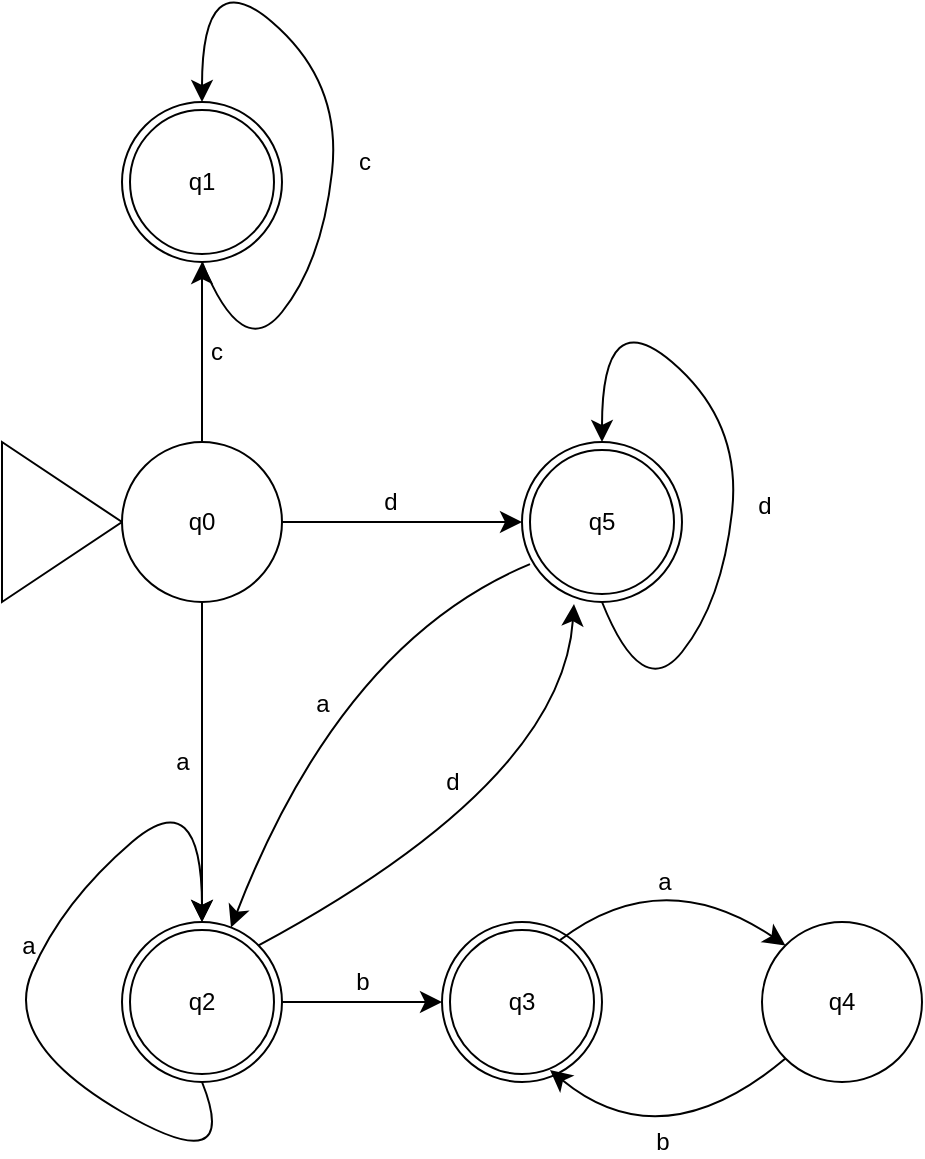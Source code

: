 <mxfile version="24.7.16">
  <diagram name="Страница — 1" id="m2wKKzSgVzMgb0_yYliL">
    <mxGraphModel dx="1434" dy="2012" grid="1" gridSize="10" guides="1" tooltips="1" connect="1" arrows="1" fold="1" page="1" pageScale="1" pageWidth="827" pageHeight="1169" math="0" shadow="0">
      <root>
        <mxCell id="0" />
        <mxCell id="1" parent="0" />
        <mxCell id="PWJro9Pp0to4ica62b9L-1" value="" style="triangle;whiteSpace=wrap;html=1;" parent="1" vertex="1">
          <mxGeometry x="220" y="200" width="60" height="80" as="geometry" />
        </mxCell>
        <mxCell id="PWJro9Pp0to4ica62b9L-2" value="q0" style="ellipse;whiteSpace=wrap;html=1;aspect=fixed;" parent="1" vertex="1">
          <mxGeometry x="280" y="200" width="80" height="80" as="geometry" />
        </mxCell>
        <mxCell id="Wx_o_oiuiHhrC9W_SwUE-2" value="" style="endArrow=classic;html=1;rounded=0;fontSize=12;startSize=8;endSize=8;curved=1;entryX=0.5;entryY=1;entryDx=0;entryDy=0;exitX=0.5;exitY=0;exitDx=0;exitDy=0;" edge="1" parent="1" source="PWJro9Pp0to4ica62b9L-2" target="Wx_o_oiuiHhrC9W_SwUE-10">
          <mxGeometry width="50" height="50" relative="1" as="geometry">
            <mxPoint x="320" y="190" as="sourcePoint" />
            <mxPoint x="450" y="199" as="targetPoint" />
          </mxGeometry>
        </mxCell>
        <mxCell id="Wx_o_oiuiHhrC9W_SwUE-3" value="c" style="edgeLabel;html=1;align=center;verticalAlign=middle;resizable=0;points=[];fontSize=12;" vertex="1" connectable="0" parent="Wx_o_oiuiHhrC9W_SwUE-2">
          <mxGeometry x="-0.2" y="1" relative="1" as="geometry">
            <mxPoint x="8" y="-9" as="offset" />
          </mxGeometry>
        </mxCell>
        <mxCell id="Wx_o_oiuiHhrC9W_SwUE-10" value="q1" style="ellipse;shape=doubleEllipse;whiteSpace=wrap;html=1;aspect=fixed;" vertex="1" parent="1">
          <mxGeometry x="280" y="30" width="80" height="80" as="geometry" />
        </mxCell>
        <mxCell id="Wx_o_oiuiHhrC9W_SwUE-12" value="" style="curved=1;endArrow=classic;html=1;rounded=0;fontSize=12;startSize=8;endSize=8;exitX=0.5;exitY=1;exitDx=0;exitDy=0;entryX=0.5;entryY=0;entryDx=0;entryDy=0;" edge="1" parent="1" source="Wx_o_oiuiHhrC9W_SwUE-10" target="Wx_o_oiuiHhrC9W_SwUE-10">
          <mxGeometry width="50" height="50" relative="1" as="geometry">
            <mxPoint x="340" y="130" as="sourcePoint" />
            <mxPoint x="370" y="180" as="targetPoint" />
            <Array as="points">
              <mxPoint x="340" y="160" />
              <mxPoint x="380" y="110" />
              <mxPoint x="390" y="20" />
              <mxPoint x="320" y="-40" />
            </Array>
          </mxGeometry>
        </mxCell>
        <mxCell id="Wx_o_oiuiHhrC9W_SwUE-39" value="c" style="edgeLabel;html=1;align=center;verticalAlign=middle;resizable=0;points=[];fontSize=12;" vertex="1" connectable="0" parent="Wx_o_oiuiHhrC9W_SwUE-12">
          <mxGeometry x="-0.048" y="-2" relative="1" as="geometry">
            <mxPoint x="12" y="8" as="offset" />
          </mxGeometry>
        </mxCell>
        <mxCell id="Wx_o_oiuiHhrC9W_SwUE-13" value="q2" style="ellipse;shape=doubleEllipse;whiteSpace=wrap;html=1;aspect=fixed;" vertex="1" parent="1">
          <mxGeometry x="280" y="440" width="80" height="80" as="geometry" />
        </mxCell>
        <mxCell id="Wx_o_oiuiHhrC9W_SwUE-14" value="" style="endArrow=classic;html=1;rounded=0;fontSize=12;startSize=8;endSize=8;curved=1;exitX=0.5;exitY=1;exitDx=0;exitDy=0;entryX=0.5;entryY=0;entryDx=0;entryDy=0;" edge="1" parent="1" source="PWJro9Pp0to4ica62b9L-2" target="Wx_o_oiuiHhrC9W_SwUE-13">
          <mxGeometry width="50" height="50" relative="1" as="geometry">
            <mxPoint x="480" y="280" as="sourcePoint" />
            <mxPoint x="530" y="230" as="targetPoint" />
          </mxGeometry>
        </mxCell>
        <mxCell id="Wx_o_oiuiHhrC9W_SwUE-15" value="a" style="edgeLabel;html=1;align=center;verticalAlign=middle;resizable=0;points=[];fontSize=12;" vertex="1" connectable="0" parent="Wx_o_oiuiHhrC9W_SwUE-14">
          <mxGeometry x="0.15" y="1" relative="1" as="geometry">
            <mxPoint x="-11" y="-12" as="offset" />
          </mxGeometry>
        </mxCell>
        <mxCell id="Wx_o_oiuiHhrC9W_SwUE-16" value="" style="curved=1;endArrow=classic;html=1;rounded=0;fontSize=12;startSize=8;endSize=8;exitX=0.5;exitY=1;exitDx=0;exitDy=0;entryX=0.5;entryY=0;entryDx=0;entryDy=0;" edge="1" parent="1">
          <mxGeometry width="50" height="50" relative="1" as="geometry">
            <mxPoint x="320" y="520" as="sourcePoint" />
            <mxPoint x="320" y="440" as="targetPoint" />
            <Array as="points">
              <mxPoint x="340" y="570" />
              <mxPoint x="220" y="500" />
              <mxPoint x="250" y="430" />
              <mxPoint x="320" y="370" />
            </Array>
          </mxGeometry>
        </mxCell>
        <mxCell id="Wx_o_oiuiHhrC9W_SwUE-17" value="a" style="edgeLabel;html=1;align=center;verticalAlign=middle;resizable=0;points=[];fontSize=12;" vertex="1" connectable="0" parent="1">
          <mxGeometry x="320" y="370" as="geometry">
            <mxPoint x="-87" y="82" as="offset" />
          </mxGeometry>
        </mxCell>
        <mxCell id="Wx_o_oiuiHhrC9W_SwUE-18" value="q3" style="ellipse;shape=doubleEllipse;whiteSpace=wrap;html=1;aspect=fixed;" vertex="1" parent="1">
          <mxGeometry x="440" y="440" width="80" height="80" as="geometry" />
        </mxCell>
        <mxCell id="Wx_o_oiuiHhrC9W_SwUE-19" value="" style="endArrow=classic;html=1;rounded=0;fontSize=12;startSize=8;endSize=8;curved=1;exitX=1;exitY=0.5;exitDx=0;exitDy=0;entryX=0;entryY=0.5;entryDx=0;entryDy=0;" edge="1" parent="1" source="Wx_o_oiuiHhrC9W_SwUE-13" target="Wx_o_oiuiHhrC9W_SwUE-18">
          <mxGeometry width="50" height="50" relative="1" as="geometry">
            <mxPoint x="510" y="280" as="sourcePoint" />
            <mxPoint x="560" y="230" as="targetPoint" />
          </mxGeometry>
        </mxCell>
        <mxCell id="Wx_o_oiuiHhrC9W_SwUE-20" value="b" style="edgeLabel;html=1;align=center;verticalAlign=middle;resizable=0;points=[];fontSize=12;" vertex="1" connectable="0" parent="Wx_o_oiuiHhrC9W_SwUE-19">
          <mxGeometry y="-4" relative="1" as="geometry">
            <mxPoint y="-14" as="offset" />
          </mxGeometry>
        </mxCell>
        <mxCell id="Wx_o_oiuiHhrC9W_SwUE-21" value="q4" style="ellipse;whiteSpace=wrap;html=1;aspect=fixed;" vertex="1" parent="1">
          <mxGeometry x="600" y="440" width="80" height="80" as="geometry" />
        </mxCell>
        <mxCell id="Wx_o_oiuiHhrC9W_SwUE-23" value="" style="endArrow=classic;html=1;rounded=0;fontSize=12;startSize=8;endSize=8;curved=1;entryX=0;entryY=0;entryDx=0;entryDy=0;exitX=0.738;exitY=0.113;exitDx=0;exitDy=0;exitPerimeter=0;" edge="1" parent="1" source="Wx_o_oiuiHhrC9W_SwUE-18" target="Wx_o_oiuiHhrC9W_SwUE-21">
          <mxGeometry width="50" height="50" relative="1" as="geometry">
            <mxPoint x="330" y="210" as="sourcePoint" />
            <mxPoint x="330" y="120" as="targetPoint" />
            <Array as="points">
              <mxPoint x="550" y="410" />
            </Array>
          </mxGeometry>
        </mxCell>
        <mxCell id="Wx_o_oiuiHhrC9W_SwUE-26" value="a" style="edgeLabel;html=1;align=center;verticalAlign=middle;resizable=0;points=[];fontSize=12;" vertex="1" connectable="0" parent="Wx_o_oiuiHhrC9W_SwUE-23">
          <mxGeometry x="0.187" y="-14" relative="1" as="geometry">
            <mxPoint x="-7" y="-12" as="offset" />
          </mxGeometry>
        </mxCell>
        <mxCell id="Wx_o_oiuiHhrC9W_SwUE-27" value="" style="endArrow=classic;html=1;rounded=0;fontSize=12;startSize=8;endSize=8;curved=1;exitX=0;exitY=1;exitDx=0;exitDy=0;entryX=0.675;entryY=0.925;entryDx=0;entryDy=0;entryPerimeter=0;" edge="1" parent="1" source="Wx_o_oiuiHhrC9W_SwUE-21" target="Wx_o_oiuiHhrC9W_SwUE-18">
          <mxGeometry width="50" height="50" relative="1" as="geometry">
            <mxPoint x="510" y="280" as="sourcePoint" />
            <mxPoint x="560" y="230" as="targetPoint" />
            <Array as="points">
              <mxPoint x="550" y="560" />
            </Array>
          </mxGeometry>
        </mxCell>
        <mxCell id="Wx_o_oiuiHhrC9W_SwUE-29" value="b" style="edgeLabel;html=1;align=center;verticalAlign=middle;resizable=0;points=[];fontSize=12;" vertex="1" connectable="0" parent="Wx_o_oiuiHhrC9W_SwUE-27">
          <mxGeometry x="-0.231" y="-12" relative="1" as="geometry">
            <mxPoint x="-9" y="13" as="offset" />
          </mxGeometry>
        </mxCell>
        <mxCell id="Wx_o_oiuiHhrC9W_SwUE-30" value="q5" style="ellipse;shape=doubleEllipse;whiteSpace=wrap;html=1;aspect=fixed;" vertex="1" parent="1">
          <mxGeometry x="480" y="200" width="80" height="80" as="geometry" />
        </mxCell>
        <mxCell id="Wx_o_oiuiHhrC9W_SwUE-31" value="" style="endArrow=classic;html=1;rounded=0;fontSize=12;startSize=8;endSize=8;curved=1;exitX=1;exitY=0.5;exitDx=0;exitDy=0;entryX=0;entryY=0.5;entryDx=0;entryDy=0;" edge="1" parent="1" source="PWJro9Pp0to4ica62b9L-2" target="Wx_o_oiuiHhrC9W_SwUE-30">
          <mxGeometry width="50" height="50" relative="1" as="geometry">
            <mxPoint x="510" y="280" as="sourcePoint" />
            <mxPoint x="560" y="230" as="targetPoint" />
          </mxGeometry>
        </mxCell>
        <mxCell id="Wx_o_oiuiHhrC9W_SwUE-32" value="d" style="edgeLabel;html=1;align=center;verticalAlign=middle;resizable=0;points=[];fontSize=12;" vertex="1" connectable="0" parent="Wx_o_oiuiHhrC9W_SwUE-31">
          <mxGeometry x="-0.15" y="-2" relative="1" as="geometry">
            <mxPoint x="3" y="-12" as="offset" />
          </mxGeometry>
        </mxCell>
        <mxCell id="Wx_o_oiuiHhrC9W_SwUE-33" value="" style="endArrow=classic;html=1;rounded=0;fontSize=12;startSize=8;endSize=8;curved=1;exitX=1;exitY=0;exitDx=0;exitDy=0;entryX=0.325;entryY=1.013;entryDx=0;entryDy=0;entryPerimeter=0;" edge="1" parent="1" source="Wx_o_oiuiHhrC9W_SwUE-13" target="Wx_o_oiuiHhrC9W_SwUE-30">
          <mxGeometry width="50" height="50" relative="1" as="geometry">
            <mxPoint x="510" y="280" as="sourcePoint" />
            <mxPoint x="560" y="230" as="targetPoint" />
            <Array as="points">
              <mxPoint x="500" y="370" />
            </Array>
          </mxGeometry>
        </mxCell>
        <mxCell id="Wx_o_oiuiHhrC9W_SwUE-35" value="d" style="edgeLabel;html=1;align=center;verticalAlign=middle;resizable=0;points=[];fontSize=12;" vertex="1" connectable="0" parent="Wx_o_oiuiHhrC9W_SwUE-33">
          <mxGeometry x="-0.266" y="1" relative="1" as="geometry">
            <mxPoint x="12" y="-36" as="offset" />
          </mxGeometry>
        </mxCell>
        <mxCell id="Wx_o_oiuiHhrC9W_SwUE-36" value="" style="endArrow=classic;html=1;rounded=0;fontSize=12;startSize=8;endSize=8;curved=1;exitX=0.05;exitY=0.763;exitDx=0;exitDy=0;exitPerimeter=0;" edge="1" parent="1" source="Wx_o_oiuiHhrC9W_SwUE-30" target="Wx_o_oiuiHhrC9W_SwUE-13">
          <mxGeometry width="50" height="50" relative="1" as="geometry">
            <mxPoint x="510" y="280" as="sourcePoint" />
            <mxPoint x="560" y="230" as="targetPoint" />
            <Array as="points">
              <mxPoint x="390" y="300" />
            </Array>
          </mxGeometry>
        </mxCell>
        <mxCell id="Wx_o_oiuiHhrC9W_SwUE-37" value="a" style="edgeLabel;html=1;align=center;verticalAlign=middle;resizable=0;points=[];fontSize=12;" vertex="1" connectable="0" parent="Wx_o_oiuiHhrC9W_SwUE-36">
          <mxGeometry x="0.019" y="3" relative="1" as="geometry">
            <mxPoint x="-3" y="3" as="offset" />
          </mxGeometry>
        </mxCell>
        <mxCell id="Wx_o_oiuiHhrC9W_SwUE-38" value="" style="curved=1;endArrow=classic;html=1;rounded=0;fontSize=12;startSize=8;endSize=8;exitX=0.5;exitY=1;exitDx=0;exitDy=0;entryX=0.5;entryY=0;entryDx=0;entryDy=0;" edge="1" parent="1">
          <mxGeometry width="50" height="50" relative="1" as="geometry">
            <mxPoint x="520" y="280" as="sourcePoint" />
            <mxPoint x="520" y="200" as="targetPoint" />
            <Array as="points">
              <mxPoint x="540" y="330" />
              <mxPoint x="580" y="280" />
              <mxPoint x="590" y="190" />
              <mxPoint x="520" y="130" />
            </Array>
          </mxGeometry>
        </mxCell>
        <mxCell id="Wx_o_oiuiHhrC9W_SwUE-40" value="d" style="edgeLabel;html=1;align=center;verticalAlign=middle;resizable=0;points=[];fontSize=12;" vertex="1" connectable="0" parent="Wx_o_oiuiHhrC9W_SwUE-38">
          <mxGeometry x="-0.098" y="-1" relative="1" as="geometry">
            <mxPoint x="14" as="offset" />
          </mxGeometry>
        </mxCell>
      </root>
    </mxGraphModel>
  </diagram>
</mxfile>
